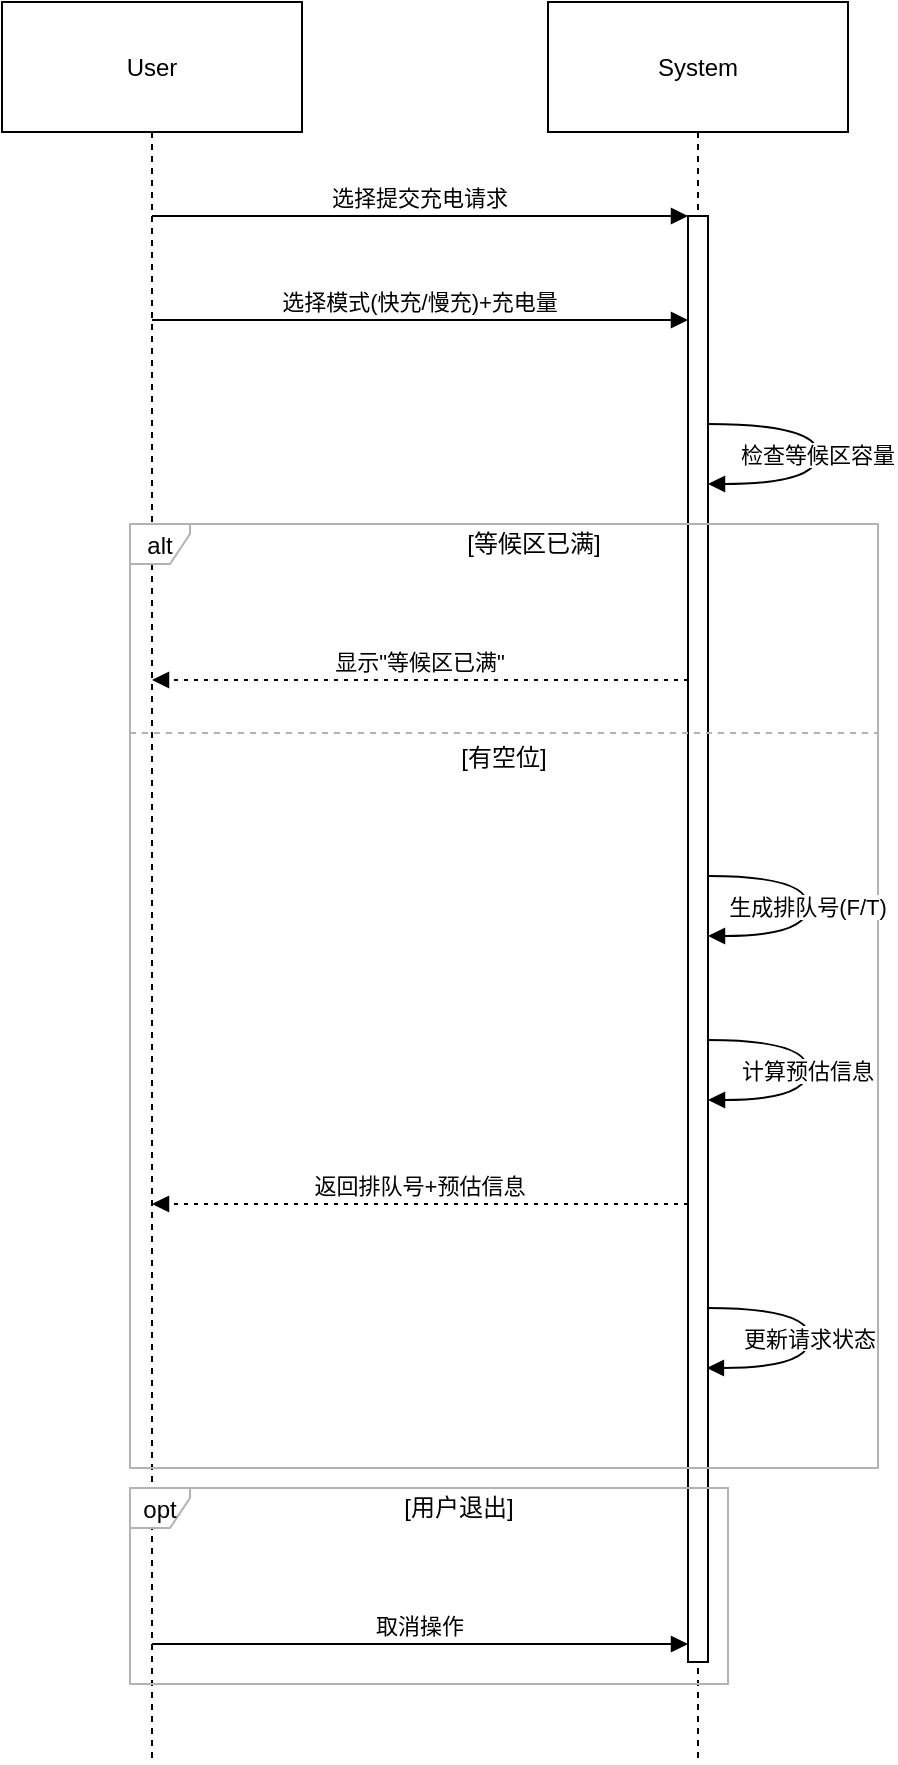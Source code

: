 <mxfile version="26.2.13">
  <diagram id="SVZy7e3KvxAr26JR_rqL" name="第 1 页">
    <mxGraphModel dx="1344" dy="862" grid="1" gridSize="10" guides="1" tooltips="1" connect="1" arrows="1" fold="1" page="1" pageScale="1" pageWidth="827" pageHeight="1169" math="0" shadow="0">
      <root>
        <mxCell id="0" />
        <mxCell id="1" parent="0" />
        <mxCell id="A2KTV4Sxpqpugt-6ykPD-50" value="User" style="shape=umlLifeline;perimeter=lifelinePerimeter;whiteSpace=wrap;container=1;dropTarget=0;collapsible=0;recursiveResize=0;outlineConnect=0;portConstraint=eastwest;newEdgeStyle={&quot;edgeStyle&quot;:&quot;elbowEdgeStyle&quot;,&quot;elbow&quot;:&quot;vertical&quot;,&quot;curved&quot;:0,&quot;rounded&quot;:0};size=65;" vertex="1" parent="1">
          <mxGeometry x="194" y="40" width="150" height="880" as="geometry" />
        </mxCell>
        <mxCell id="A2KTV4Sxpqpugt-6ykPD-51" value="System" style="shape=umlLifeline;perimeter=lifelinePerimeter;whiteSpace=wrap;container=1;dropTarget=0;collapsible=0;recursiveResize=0;outlineConnect=0;portConstraint=eastwest;newEdgeStyle={&quot;edgeStyle&quot;:&quot;elbowEdgeStyle&quot;,&quot;elbow&quot;:&quot;vertical&quot;,&quot;curved&quot;:0,&quot;rounded&quot;:0};size=65;" vertex="1" parent="1">
          <mxGeometry x="467" y="40" width="150" height="880" as="geometry" />
        </mxCell>
        <mxCell id="A2KTV4Sxpqpugt-6ykPD-52" value="" style="points=[];perimeter=orthogonalPerimeter;outlineConnect=0;targetShapes=umlLifeline;portConstraint=eastwest;newEdgeStyle={&quot;edgeStyle&quot;:&quot;elbowEdgeStyle&quot;,&quot;elbow&quot;:&quot;vertical&quot;,&quot;curved&quot;:0,&quot;rounded&quot;:0}" vertex="1" parent="A2KTV4Sxpqpugt-6ykPD-51">
          <mxGeometry x="70" y="107" width="10" height="723" as="geometry" />
        </mxCell>
        <mxCell id="A2KTV4Sxpqpugt-6ykPD-54" value="alt" style="shape=umlFrame;pointerEvents=0;dropTarget=0;strokeColor=#B3B3B3;height=20;width=30" vertex="1" parent="1">
          <mxGeometry x="258" y="301" width="374" height="472" as="geometry" />
        </mxCell>
        <mxCell id="A2KTV4Sxpqpugt-6ykPD-55" value="[等候区已满]" style="text;strokeColor=none;fillColor=none;align=center;verticalAlign=middle;whiteSpace=wrap;" vertex="1" parent="A2KTV4Sxpqpugt-6ykPD-54">
          <mxGeometry x="30" width="344" height="20" as="geometry" />
        </mxCell>
        <mxCell id="A2KTV4Sxpqpugt-6ykPD-56" value="[有空位]" style="shape=line;dashed=1;whiteSpace=wrap;verticalAlign=top;labelPosition=center;verticalLabelPosition=middle;align=center;strokeColor=#B3B3B3;" vertex="1" parent="A2KTV4Sxpqpugt-6ykPD-54">
          <mxGeometry y="103" width="374" height="3" as="geometry" />
        </mxCell>
        <mxCell id="A2KTV4Sxpqpugt-6ykPD-57" value="opt" style="shape=umlFrame;pointerEvents=0;dropTarget=0;strokeColor=#B3B3B3;height=20;width=30" vertex="1" parent="1">
          <mxGeometry x="258" y="783" width="299" height="98" as="geometry" />
        </mxCell>
        <mxCell id="A2KTV4Sxpqpugt-6ykPD-58" value="[用户退出]" style="text;strokeColor=none;fillColor=none;align=center;verticalAlign=middle;whiteSpace=wrap;" vertex="1" parent="A2KTV4Sxpqpugt-6ykPD-57">
          <mxGeometry x="30" width="269" height="20" as="geometry" />
        </mxCell>
        <mxCell id="A2KTV4Sxpqpugt-6ykPD-59" value="选择提交充电请求" style="verticalAlign=bottom;edgeStyle=elbowEdgeStyle;elbow=vertical;curved=0;rounded=0;endArrow=block;" edge="1" parent="1" source="A2KTV4Sxpqpugt-6ykPD-50" target="A2KTV4Sxpqpugt-6ykPD-52">
          <mxGeometry relative="1" as="geometry">
            <Array as="points">
              <mxPoint x="412" y="147" />
            </Array>
          </mxGeometry>
        </mxCell>
        <mxCell id="A2KTV4Sxpqpugt-6ykPD-60" value="选择模式(快充/慢充)+充电量" style="verticalAlign=bottom;edgeStyle=elbowEdgeStyle;elbow=vertical;curved=0;rounded=0;endArrow=block;" edge="1" parent="1" source="A2KTV4Sxpqpugt-6ykPD-50" target="A2KTV4Sxpqpugt-6ykPD-52">
          <mxGeometry relative="1" as="geometry">
            <Array as="points">
              <mxPoint x="412" y="199" />
            </Array>
          </mxGeometry>
        </mxCell>
        <mxCell id="A2KTV4Sxpqpugt-6ykPD-61" value="检查等候区容量" style="curved=1;endArrow=block;rounded=0;" edge="1" parent="1" source="A2KTV4Sxpqpugt-6ykPD-52" target="A2KTV4Sxpqpugt-6ykPD-52">
          <mxGeometry relative="1" as="geometry">
            <Array as="points">
              <mxPoint x="602" y="251" />
              <mxPoint x="602" y="281" />
            </Array>
          </mxGeometry>
        </mxCell>
        <mxCell id="A2KTV4Sxpqpugt-6ykPD-62" value="显示&quot;等候区已满&quot;" style="verticalAlign=bottom;edgeStyle=elbowEdgeStyle;elbow=vertical;curved=0;rounded=0;dashed=1;dashPattern=2 3;endArrow=block;" edge="1" parent="1" source="A2KTV4Sxpqpugt-6ykPD-52" target="A2KTV4Sxpqpugt-6ykPD-50">
          <mxGeometry relative="1" as="geometry">
            <Array as="points">
              <mxPoint x="415" y="379" />
            </Array>
          </mxGeometry>
        </mxCell>
        <mxCell id="A2KTV4Sxpqpugt-6ykPD-63" value="生成排队号(F/T)" style="curved=1;endArrow=block;rounded=0;" edge="1" parent="1" source="A2KTV4Sxpqpugt-6ykPD-52" target="A2KTV4Sxpqpugt-6ykPD-52">
          <mxGeometry relative="1" as="geometry">
            <Array as="points">
              <mxPoint x="597" y="477" />
              <mxPoint x="597" y="507" />
            </Array>
          </mxGeometry>
        </mxCell>
        <mxCell id="A2KTV4Sxpqpugt-6ykPD-64" value="计算预估信息" style="curved=1;endArrow=block;rounded=0;" edge="1" parent="1" source="A2KTV4Sxpqpugt-6ykPD-52" target="A2KTV4Sxpqpugt-6ykPD-52">
          <mxGeometry relative="1" as="geometry">
            <Array as="points">
              <mxPoint x="597" y="559" />
              <mxPoint x="597" y="589" />
            </Array>
          </mxGeometry>
        </mxCell>
        <mxCell id="A2KTV4Sxpqpugt-6ykPD-65" value="返回排队号+预估信息" style="verticalAlign=bottom;edgeStyle=elbowEdgeStyle;elbow=vertical;curved=0;rounded=0;dashed=1;dashPattern=2 3;endArrow=block;" edge="1" parent="1" source="A2KTV4Sxpqpugt-6ykPD-52" target="A2KTV4Sxpqpugt-6ykPD-50">
          <mxGeometry relative="1" as="geometry">
            <Array as="points">
              <mxPoint x="415" y="641" />
            </Array>
          </mxGeometry>
        </mxCell>
        <mxCell id="A2KTV4Sxpqpugt-6ykPD-66" value="更新请求状态" style="curved=1;endArrow=block;rounded=0;" edge="1" parent="1">
          <mxGeometry relative="1" as="geometry">
            <Array as="points">
              <mxPoint x="598" y="693" />
              <mxPoint x="598" y="723" />
            </Array>
            <mxPoint x="546.447" y="693" as="sourcePoint" />
            <mxPoint x="546.447" y="723" as="targetPoint" />
          </mxGeometry>
        </mxCell>
        <mxCell id="A2KTV4Sxpqpugt-6ykPD-67" value="取消操作" style="verticalAlign=bottom;edgeStyle=elbowEdgeStyle;elbow=vertical;curved=0;rounded=0;endArrow=block;" edge="1" parent="1" source="A2KTV4Sxpqpugt-6ykPD-50" target="A2KTV4Sxpqpugt-6ykPD-52">
          <mxGeometry relative="1" as="geometry">
            <Array as="points">
              <mxPoint x="412" y="861" />
            </Array>
          </mxGeometry>
        </mxCell>
      </root>
    </mxGraphModel>
  </diagram>
</mxfile>
